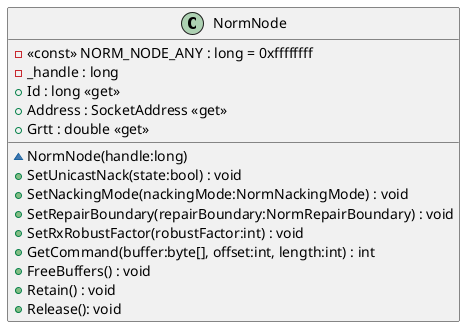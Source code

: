 @startuml
class NormNode {
    - <<const>> NORM_NODE_ANY : long = 0xffffffff
    - _handle : long
    ~ NormNode(handle:long)
    + SetUnicastNack(state:bool) : void
    + SetNackingMode(nackingMode:NormNackingMode) : void
    + SetRepairBoundary(repairBoundary:NormRepairBoundary) : void
    + SetRxRobustFactor(robustFactor:int) : void
    + Id : long <<get>>
    + Address : SocketAddress <<get>>
    + Grtt : double <<get>>
    + GetCommand(buffer:byte[], offset:int, length:int) : int
    + FreeBuffers() : void
    + Retain() : void
    + Release(): void
}
@enduml